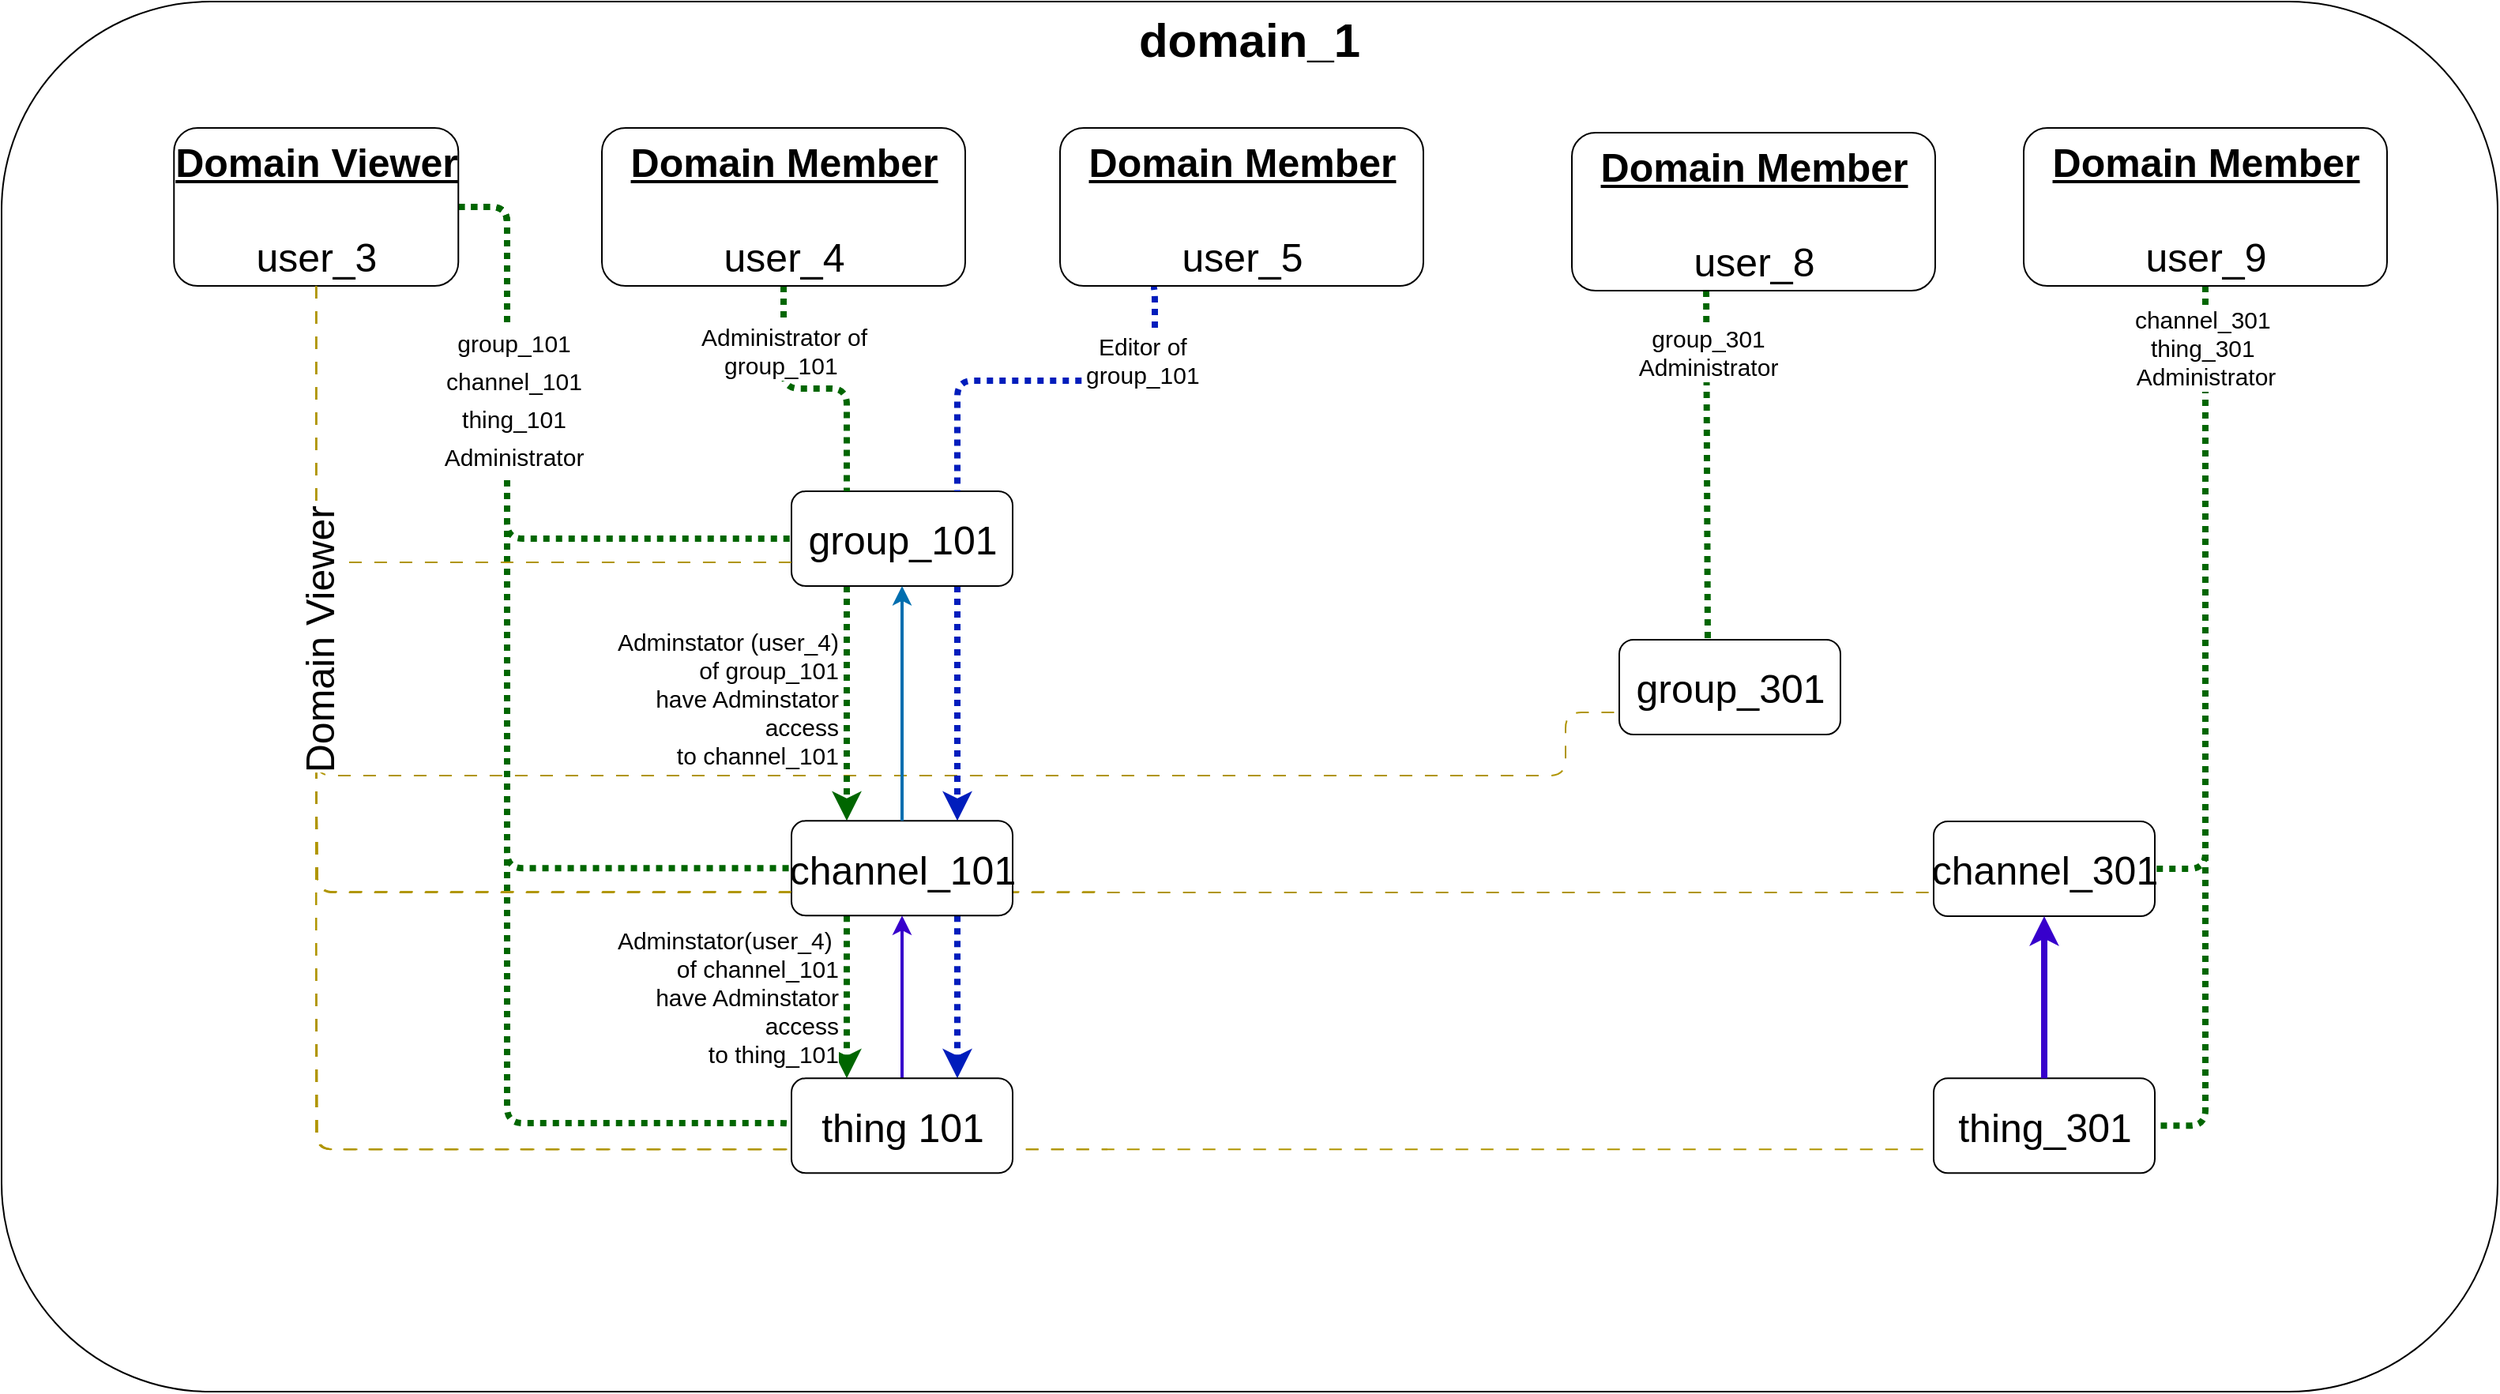 <mxfile>
    <diagram id="6mOy798XpB74Yk2sk_v2" name="Page-1">
        <mxGraphModel dx="2967" dy="2298" grid="1" gridSize="10" guides="1" tooltips="1" connect="1" arrows="1" fold="1" page="1" pageScale="1" pageWidth="850" pageHeight="1100" math="0" shadow="0">
            <root>
                <mxCell id="0"/>
                <mxCell id="1" style="locked=1;" parent="0"/>
                <mxCell id="363" style="edgeStyle=none;html=1;entryX=0.5;entryY=0;entryDx=0;entryDy=0;" parent="1" edge="1">
                    <mxGeometry relative="1" as="geometry">
                        <mxPoint x="616" y="130" as="sourcePoint"/>
                    </mxGeometry>
                </mxCell>
                <mxCell id="374" style="edgeStyle=none;html=1;" parent="1" source="359" target="366" edge="1">
                    <mxGeometry relative="1" as="geometry"/>
                </mxCell>
                <mxCell id="413" style="edgeStyle=none;html=1;entryX=0.75;entryY=1;entryDx=0;entryDy=0;strokeWidth=4;" parent="1" target="365" edge="1">
                    <mxGeometry relative="1" as="geometry">
                        <mxPoint x="192.289" y="478.63" as="sourcePoint"/>
                    </mxGeometry>
                </mxCell>
                <mxCell id="463" style="edgeStyle=none;html=1;exitX=0.25;exitY=1;exitDx=0;exitDy=0;entryX=0.25;entryY=0;entryDx=0;entryDy=0;" parent="1" source="417" target="418" edge="1">
                    <mxGeometry relative="1" as="geometry"/>
                </mxCell>
                <mxCell id="464" style="edgeStyle=none;html=1;exitX=0.75;exitY=1;exitDx=0;exitDy=0;entryX=0.75;entryY=0;entryDx=0;entryDy=0;" parent="1" source="365" target="366" edge="1">
                    <mxGeometry relative="1" as="geometry"/>
                </mxCell>
                <mxCell id="4" value="Domain_1_container" style="locked=1;" parent="0"/>
                <mxCell id="5" value="&lt;font style=&quot;font-size: 30px;&quot;&gt;&lt;b style=&quot;&quot;&gt;domain_1&lt;/b&gt;&lt;/font&gt;" style="rounded=1;whiteSpace=wrap;html=1;verticalAlign=top;fillColor=default;" parent="4" vertex="1">
                    <mxGeometry x="-550" y="-40" width="1580" height="880" as="geometry"/>
                </mxCell>
                <mxCell id="6" value="Domain_1_entities" style="locked=1;" parent="0"/>
                <mxCell id="39" value="Domain_1_Users" style="locked=1;" parent="0"/>
                <mxCell id="370" style="edgeStyle=orthogonalEdgeStyle;html=1;entryX=0;entryY=0.5;entryDx=0;entryDy=0;dashed=1;dashPattern=1 1;strokeColor=#006600;strokeWidth=4;fontSize=20;endArrow=none;endFill=0;" parent="39" source="308" target="365" edge="1">
                    <mxGeometry relative="1" as="geometry">
                        <Array as="points">
                            <mxPoint x="-230" y="90"/>
                            <mxPoint x="-230" y="300"/>
                        </Array>
                    </mxGeometry>
                </mxCell>
                <mxCell id="371" style="edgeStyle=orthogonalEdgeStyle;html=1;entryX=0;entryY=0.5;entryDx=0;entryDy=0;dashed=1;dashPattern=1 1;strokeColor=#006600;strokeWidth=4;fontSize=20;endArrow=none;endFill=0;" parent="39" source="308" target="366" edge="1">
                    <mxGeometry relative="1" as="geometry">
                        <Array as="points">
                            <mxPoint x="-230" y="90"/>
                            <mxPoint x="-230" y="509"/>
                        </Array>
                    </mxGeometry>
                </mxCell>
                <mxCell id="372" style="edgeStyle=orthogonalEdgeStyle;html=1;entryX=0;entryY=0.5;entryDx=0;entryDy=0;dashed=1;dashPattern=1 1;strokeColor=#006600;strokeWidth=4;fontSize=20;endArrow=none;endFill=0;" parent="39" source="308" target="359" edge="1">
                    <mxGeometry relative="1" as="geometry">
                        <Array as="points">
                            <mxPoint x="-230" y="90"/>
                            <mxPoint x="-230" y="670"/>
                            <mxPoint x="-50" y="670"/>
                        </Array>
                    </mxGeometry>
                </mxCell>
                <mxCell id="373" value="&lt;font style=&quot;font-size: 15px;&quot;&gt;group_101&lt;br&gt;channel_101&lt;br&gt;thing_101&lt;br&gt;Administrator&lt;/font&gt;" style="edgeLabel;html=1;align=center;verticalAlign=middle;resizable=0;points=[];fontSize=20;" parent="372" vertex="1" connectable="0">
                    <mxGeometry x="-0.525" y="4" relative="1" as="geometry">
                        <mxPoint y="-37" as="offset"/>
                    </mxGeometry>
                </mxCell>
                <mxCell id="425" style="edgeStyle=orthogonalEdgeStyle;html=1;entryX=0;entryY=0.75;entryDx=0;entryDy=0;dashed=1;dashPattern=8 8;fillColor=#e3c800;strokeColor=#B09500;endArrow=none;endFill=0;" parent="39" source="308" edge="1">
                    <mxGeometry relative="1" as="geometry">
                        <Array as="points">
                            <mxPoint x="-351" y="432"/>
                            <mxPoint x="-350" y="524"/>
                        </Array>
                        <mxPoint x="150" y="523.63" as="targetPoint"/>
                    </mxGeometry>
                </mxCell>
                <mxCell id="426" style="edgeStyle=orthogonalEdgeStyle;html=1;entryX=0;entryY=0.75;entryDx=0;entryDy=0;dashed=1;dashPattern=8 8;fillColor=#e3c800;strokeColor=#B09500;endArrow=none;endFill=0;" parent="39" source="308" edge="1">
                    <mxGeometry relative="1" as="geometry">
                        <Array as="points">
                            <mxPoint x="-351" y="687"/>
                        </Array>
                        <mxPoint x="150" y="686.63" as="targetPoint"/>
                    </mxGeometry>
                </mxCell>
                <mxCell id="444" style="edgeStyle=orthogonalEdgeStyle;html=1;entryX=0;entryY=0.75;entryDx=0;entryDy=0;dashed=1;dashPattern=8 8;strokeColor=#B09500;strokeWidth=1;fontSize=15;endArrow=none;endFill=0;fillColor=#e3c800;" parent="39" source="308" target="417" edge="1">
                    <mxGeometry relative="1" as="geometry">
                        <Array as="points">
                            <mxPoint x="-351" y="450"/>
                            <mxPoint x="440" y="450"/>
                            <mxPoint x="440" y="410"/>
                            <mxPoint x="490" y="410"/>
                            <mxPoint x="490" y="409"/>
                        </Array>
                    </mxGeometry>
                </mxCell>
                <mxCell id="448" style="edgeStyle=orthogonalEdgeStyle;html=1;entryX=0;entryY=0.75;entryDx=0;entryDy=0;dashed=1;dashPattern=8 8;strokeColor=#B09500;strokeWidth=1;fontSize=15;endArrow=none;endFill=0;fillColor=#e3c800;" parent="39" source="308" target="418" edge="1">
                    <mxGeometry relative="1" as="geometry">
                        <Array as="points">
                            <mxPoint x="-351" y="432"/>
                            <mxPoint x="-350" y="432"/>
                            <mxPoint x="-350" y="524"/>
                        </Array>
                    </mxGeometry>
                </mxCell>
                <mxCell id="308" value="&lt;font style=&quot;font-size: 25px;&quot;&gt;&lt;b&gt;&lt;u&gt;Domain Viewer&lt;/u&gt;&lt;/b&gt;&lt;br&gt;&lt;br&gt;user_3&lt;/font&gt;" style="rounded=1;html=1;fontSize=25;verticalAlign=top;" parent="39" vertex="1">
                    <mxGeometry x="-440.87" y="40" width="180" height="100" as="geometry"/>
                </mxCell>
                <mxCell id="380" style="edgeStyle=orthogonalEdgeStyle;html=1;exitX=0.25;exitY=1;exitDx=0;exitDy=0;entryX=0.25;entryY=0;entryDx=0;entryDy=0;dashed=1;dashPattern=1 1;strokeWidth=4;endArrow=classic;endFill=1;fillColor=#fa6800;strokeColor=#006600;" parent="39" source="365" target="366" edge="1">
                    <mxGeometry relative="1" as="geometry"/>
                </mxCell>
                <mxCell id="389" value="Adminstator (user_4)&lt;br&gt;of group_101 &lt;br&gt;have Adminstator &lt;br&gt;access &lt;br&gt;to channel_101" style="edgeLabel;html=1;align=right;verticalAlign=middle;resizable=0;points=[];fontSize=15;" parent="380" vertex="1" connectable="0">
                    <mxGeometry x="-0.135" relative="1" as="geometry">
                        <mxPoint x="-5" y="6" as="offset"/>
                    </mxGeometry>
                </mxCell>
                <mxCell id="465" style="edgeStyle=none;html=1;exitX=0.75;exitY=1;exitDx=0;exitDy=0;entryX=0.75;entryY=0;entryDx=0;entryDy=0;fillColor=#0050ef;strokeColor=#001DBC;dashed=1;dashPattern=1 1;strokeWidth=4;" parent="39" source="365" target="366" edge="1">
                    <mxGeometry relative="1" as="geometry"/>
                </mxCell>
                <mxCell id="365" value="group_101&lt;span style=&quot;color: rgba(0, 0, 0, 0); font-family: monospace; font-size: 0px; text-align: start;&quot;&gt;%3CmxGraphModel%3E%3Croot%3E%3CmxCell%20id%3D%220%22%2F%3E%3CmxCell%20id%3D%221%22%20parent%3D%220%22%2F%3E%3CmxCell%20id%3D%222%22%20value%3D%22Group%202%22%20style%3D%22rounded%3D1%3Bhtml%3D1%3BfontSize%3D25%3B%22%20vertex%3D%221%22%20parent%3D%221%22%3E%3CmxGeometry%20x%3D%22509.996%22%20y%3D%22220%22%20width%3D%2296.424%22%20height%3D%2240%22%20as%3D%22geometry%22%2F%3E%3C%2FmxCell%3E%3C%2Froot%3E%3C%2FmxGraphModel%3&lt;/span&gt;" style="rounded=1;html=1;fontSize=25;" parent="39" vertex="1">
                    <mxGeometry x="-50" y="270" width="140" height="60" as="geometry"/>
                </mxCell>
                <mxCell id="381" style="edgeStyle=orthogonalEdgeStyle;html=1;exitX=0.25;exitY=1;exitDx=0;exitDy=0;entryX=0.25;entryY=0;entryDx=0;entryDy=0;dashed=1;dashPattern=1 1;strokeWidth=4;endArrow=classic;endFill=1;fillColor=#fa6800;strokeColor=#006600;" parent="39" source="366" target="359" edge="1">
                    <mxGeometry relative="1" as="geometry"/>
                </mxCell>
                <mxCell id="391" value="Adminstator(user_4)&amp;nbsp;&lt;br&gt;&lt;div style=&quot;&quot;&gt;of channel_101&lt;/div&gt;have Adminstator &lt;br&gt;access&lt;br&gt;to thing_101" style="edgeLabel;html=1;align=right;verticalAlign=middle;resizable=0;points=[];fontSize=15;" parent="381" vertex="1" connectable="0">
                    <mxGeometry x="-0.186" y="-1" relative="1" as="geometry">
                        <mxPoint x="-4" y="9" as="offset"/>
                    </mxGeometry>
                </mxCell>
                <mxCell id="466" style="edgeStyle=none;html=1;exitX=0.75;exitY=1;exitDx=0;exitDy=0;entryX=0.75;entryY=0;entryDx=0;entryDy=0;dashed=1;dashPattern=1 1;strokeWidth=4;fillColor=#0050ef;strokeColor=#001DBC;" parent="39" source="366" target="359" edge="1">
                    <mxGeometry relative="1" as="geometry"/>
                </mxCell>
                <mxCell id="366" value="channel_101&lt;span style=&quot;color: rgba(0, 0, 0, 0); font-family: monospace; font-size: 0px; text-align: start;&quot;&gt;%3CmxGraphModel%3E%3Croot%3E%3CmxCell%20id%3D%220%22%2F%3E%3CmxCell%20id%3D%221%22%20parent%3D%220%22%2F%3E%3CmxCell%20id%3D%222%22%20value%3D%22Group%202%22%20style%3D%22rounded%3D1%3Bhtml%3D1%3BfontSize%3D25%3B%22%20vertex%3D%221%22%20parent%3D%221%22%3E%3CmxGeometry%20x%3D%22509.996%22%20y%3D%22220%22%20width%3D%2296.424%22%20height%3D%2240%22%20as%3D%22geometry%22%2F%3E%3C%2FmxCell%3E%3C%2Froot%3E%3C%2FmxGraphModel%3&lt;/span&gt;" style="rounded=1;html=1;fontSize=25;" parent="39" vertex="1">
                    <mxGeometry x="-50" y="478.63" width="140" height="60" as="geometry"/>
                </mxCell>
                <mxCell id="379" style="edgeStyle=orthogonalEdgeStyle;html=1;entryX=0.25;entryY=0;entryDx=0;entryDy=0;dashed=1;dashPattern=1 1;strokeWidth=4;endArrow=none;endFill=0;fillColor=#fa6800;strokeColor=#006600;" parent="39" source="378" target="365" edge="1">
                    <mxGeometry relative="1" as="geometry"/>
                </mxCell>
                <mxCell id="388" value="&lt;font style=&quot;font-size: 15px;&quot;&gt;&lt;font style=&quot;font-size: 15px;&quot;&gt;&amp;nbsp;Administrator of&amp;nbsp;&lt;br&gt;&lt;/font&gt;group_101&amp;nbsp;&lt;/font&gt;" style="edgeLabel;html=1;align=center;verticalAlign=middle;resizable=0;points=[];" parent="379" vertex="1" connectable="0">
                    <mxGeometry x="0.417" y="1" relative="1" as="geometry">
                        <mxPoint x="-41" y="-40" as="offset"/>
                    </mxGeometry>
                </mxCell>
                <mxCell id="378" value="&lt;font style=&quot;font-size: 25px;&quot;&gt;&lt;b&gt;&lt;u&gt;Domain Member&lt;/u&gt;&lt;/b&gt;&lt;br&gt;&lt;br&gt;user_4&lt;/font&gt;" style="rounded=1;html=1;fontSize=25;verticalAlign=top;" parent="39" vertex="1">
                    <mxGeometry x="-170" y="40" width="230" height="100" as="geometry"/>
                </mxCell>
                <mxCell id="401" style="edgeStyle=orthogonalEdgeStyle;html=1;dashed=1;dashPattern=1 1;strokeWidth=4;endArrow=none;endFill=0;fillColor=#0050ef;strokeColor=#001DBC;exitX=0.25;exitY=1;exitDx=0;exitDy=0;entryX=0.75;entryY=0;entryDx=0;entryDy=0;" parent="39" source="400" target="365" edge="1">
                    <mxGeometry relative="1" as="geometry">
                        <Array as="points">
                            <mxPoint x="180" y="140"/>
                            <mxPoint x="180" y="200"/>
                            <mxPoint x="55" y="200"/>
                        </Array>
                    </mxGeometry>
                </mxCell>
                <mxCell id="405" value="&lt;font style=&quot;font-size: 15px;&quot;&gt;Editor of&amp;nbsp;&lt;br&gt;&lt;/font&gt;&lt;span style=&quot;font-size: 15px;&quot;&gt;group_101&amp;nbsp;&lt;/span&gt;" style="edgeLabel;html=1;align=center;verticalAlign=middle;resizable=0;points=[];" parent="401" vertex="1" connectable="0">
                    <mxGeometry x="-0.617" y="-6" relative="1" as="geometry">
                        <mxPoint as="offset"/>
                    </mxGeometry>
                </mxCell>
                <mxCell id="400" value="&lt;font style=&quot;font-size: 25px;&quot;&gt;&lt;b&gt;&lt;u&gt;Domain Member&lt;/u&gt;&lt;/b&gt;&lt;br&gt;&lt;br&gt;user_5&lt;br&gt;&lt;/font&gt;" style="rounded=1;html=1;fontSize=25;verticalAlign=top;" parent="39" vertex="1">
                    <mxGeometry x="120" y="40" width="230" height="100" as="geometry"/>
                </mxCell>
                <mxCell id="438" style="edgeStyle=orthogonalEdgeStyle;html=1;entryX=1;entryY=0.5;entryDx=0;entryDy=0;dashed=1;dashPattern=1 1;strokeColor=#006600;strokeWidth=4;endArrow=none;endFill=0;" parent="39" source="416" target="418" edge="1">
                    <mxGeometry relative="1" as="geometry">
                        <Array as="points">
                            <mxPoint x="845" y="509"/>
                        </Array>
                    </mxGeometry>
                </mxCell>
                <mxCell id="439" style="edgeStyle=orthogonalEdgeStyle;html=1;entryX=1;entryY=0.5;entryDx=0;entryDy=0;dashed=1;dashPattern=1 1;strokeColor=#006600;strokeWidth=4;endArrow=none;endFill=0;" parent="39" source="416" target="419" edge="1">
                    <mxGeometry relative="1" as="geometry">
                        <Array as="points">
                            <mxPoint x="845" y="672"/>
                        </Array>
                    </mxGeometry>
                </mxCell>
                <mxCell id="441" value="channel_301&amp;nbsp;&lt;br&gt;thing_301&amp;nbsp;&lt;br&gt;Administrator" style="edgeLabel;html=1;align=center;verticalAlign=middle;resizable=0;points=[];fontSize=15;" parent="439" vertex="1" connectable="0">
                    <mxGeometry x="-0.532" y="-2" relative="1" as="geometry">
                        <mxPoint x="2" y="-93" as="offset"/>
                    </mxGeometry>
                </mxCell>
                <mxCell id="416" value="&lt;font style=&quot;font-size: 25px;&quot;&gt;&lt;b&gt;&lt;u&gt;Domain Member&lt;/u&gt;&lt;/b&gt;&lt;br&gt;&lt;br&gt;user_9&lt;/font&gt;" style="rounded=1;html=1;fontSize=25;verticalAlign=top;" parent="39" vertex="1">
                    <mxGeometry x="730" y="40" width="230" height="100" as="geometry"/>
                </mxCell>
                <mxCell id="437" style="edgeStyle=orthogonalEdgeStyle;html=1;dashed=1;dashPattern=1 1;strokeColor=#006600;strokeWidth=4;endArrow=none;endFill=0;" parent="39" edge="1">
                    <mxGeometry relative="1" as="geometry">
                        <mxPoint x="529.029" y="143" as="sourcePoint"/>
                        <mxPoint x="530" y="364" as="targetPoint"/>
                        <Array as="points">
                            <mxPoint x="530" y="143"/>
                        </Array>
                    </mxGeometry>
                </mxCell>
                <mxCell id="440" value="&lt;font style=&quot;font-size: 15px;&quot;&gt;group_301 &lt;br&gt;Administrator&lt;/font&gt;" style="edgeLabel;html=1;align=center;verticalAlign=middle;resizable=0;points=[];" parent="437" vertex="1" connectable="0">
                    <mxGeometry x="-0.259" relative="1" as="geometry">
                        <mxPoint y="-42" as="offset"/>
                    </mxGeometry>
                </mxCell>
                <mxCell id="415" value="&lt;font style=&quot;font-size: 25px;&quot;&gt;&lt;b&gt;&lt;u&gt;Domain Member&lt;/u&gt;&lt;/b&gt;&lt;br&gt;&lt;br&gt;user_8&lt;/font&gt;" style="rounded=1;html=1;fontSize=25;verticalAlign=top;" parent="39" vertex="1">
                    <mxGeometry x="444" y="43" width="230" height="100" as="geometry"/>
                </mxCell>
                <mxCell id="443" style="edgeStyle=orthogonalEdgeStyle;html=1;entryX=0;entryY=0.75;entryDx=0;entryDy=0;dashed=1;dashPattern=8 8;strokeColor=#B09500;strokeWidth=1;fontSize=15;endArrow=none;endFill=0;fillColor=#e3c800;" parent="39" source="308" target="419" edge="1">
                    <mxGeometry relative="1" as="geometry">
                        <Array as="points">
                            <mxPoint x="-351" y="687"/>
                        </Array>
                    </mxGeometry>
                </mxCell>
                <mxCell id="76" value="Legends" style="locked=1;" parent="0"/>
                <mxCell id="396" style="edgeStyle=orthogonalEdgeStyle;html=1;entryX=0;entryY=0.75;entryDx=0;entryDy=0;strokeColor=#B09500;dashed=1;dashPattern=8 8;endArrow=none;endFill=0;" parent="76" source="308" target="365" edge="1">
                    <mxGeometry relative="1" as="geometry">
                        <Array as="points">
                            <mxPoint x="-351" y="315"/>
                        </Array>
                    </mxGeometry>
                </mxCell>
                <mxCell id="397" style="edgeStyle=orthogonalEdgeStyle;html=1;entryX=0;entryY=0.75;entryDx=0;entryDy=0;strokeColor=#B09500;dashed=1;dashPattern=8 8;endArrow=none;endFill=0;" parent="76" source="308" target="366" edge="1">
                    <mxGeometry relative="1" as="geometry">
                        <Array as="points">
                            <mxPoint x="-351" y="432"/>
                            <mxPoint x="-350" y="524"/>
                        </Array>
                    </mxGeometry>
                </mxCell>
                <mxCell id="398" style="edgeStyle=orthogonalEdgeStyle;html=1;entryX=0;entryY=0.75;entryDx=0;entryDy=0;strokeColor=#B09500;dashed=1;dashPattern=8 8;endArrow=none;endFill=0;" parent="76" source="308" target="359" edge="1">
                    <mxGeometry relative="1" as="geometry">
                        <Array as="points">
                            <mxPoint x="-351" y="542"/>
                            <mxPoint x="-350" y="542"/>
                            <mxPoint x="-350" y="687"/>
                        </Array>
                    </mxGeometry>
                </mxCell>
                <mxCell id="399" value="&lt;span style=&quot;font-size: 25px;&quot;&gt;Domain Viewer&lt;/span&gt;" style="edgeLabel;html=1;align=center;verticalAlign=middle;resizable=0;points=[];rotation=-90;" parent="398" vertex="1" connectable="0">
                    <mxGeometry x="-0.471" y="1" relative="1" as="geometry">
                        <mxPoint as="offset"/>
                    </mxGeometry>
                </mxCell>
                <mxCell id="91" value="user_entities" style="locked=1;" parent="0"/>
                <mxCell id="376" style="edgeStyle=none;html=1;strokeColor=#3700CC;strokeWidth=2;" parent="91" source="359" target="366" edge="1">
                    <mxGeometry relative="1" as="geometry"/>
                </mxCell>
                <mxCell id="359" value="thing 101&lt;span style=&quot;color: rgba(0, 0, 0, 0); font-family: monospace; font-size: 0px; text-align: start;&quot;&gt;%3CmxGraphModel%3E%3Croot%3E%3CmxCell%20id%3D%220%22%2F%3E%3CmxCell%20id%3D%221%22%20parent%3D%220%22%2F%3E%3CmxCell%20id%3D%222%22%20value%3D%22Group%202%22%20style%3D%22rounded%3D1%3Bhtml%3D1%3BfontSize%3D25%3B%22%20vertex%3D%221%22%20parent%3D%221%22%3E%3CmxGeometry%20x%3D%22509.996%22%20y%3D%22220%22%20width%3D%2296.424%22%20height%3D%2240%22%20as%3D%22geometry%22%2F%3E%3C%2FmxCell%3E%3C%2Froot%3E%3C%2FmxGraphModel%3&lt;/span&gt;" style="rounded=1;html=1;fontSize=25;" parent="91" vertex="1">
                    <mxGeometry x="-50" y="641.63" width="140" height="60" as="geometry"/>
                </mxCell>
                <mxCell id="377" style="edgeStyle=none;html=1;strokeColor=#006EAF;strokeWidth=2;" parent="91" source="366" target="365" edge="1">
                    <mxGeometry relative="1" as="geometry"/>
                </mxCell>
                <mxCell id="417" value="group_301&lt;span style=&quot;color: rgba(0, 0, 0, 0); font-family: monospace; font-size: 0px; text-align: start;&quot;&gt;%3CmxGraphModel%3E%3Croot%3E%3CmxCell%20id%3D%220%22%2F%3E%3CmxCell%20id%3D%221%22%20parent%3D%220%22%2F%3E%3CmxCell%20id%3D%222%22%20value%3D%22Group%202%22%20style%3D%22rounded%3D1%3Bhtml%3D1%3BfontSize%3D25%3B%22%20vertex%3D%221%22%20parent%3D%221%22%3E%3CmxGeometry%20x%3D%22509.996%22%20y%3D%22220%22%20width%3D%2296.424%22%20height%3D%2240%22%20as%3D%22geometry%22%2F%3E%3C%2FmxCell%3E%3C%2Froot%3E%3C%2FmxGraphModel%3&lt;/span&gt;" style="rounded=1;html=1;fontSize=25;" parent="91" vertex="1">
                    <mxGeometry x="474" y="364" width="140" height="60" as="geometry"/>
                </mxCell>
                <mxCell id="418" value="channel_301&lt;span style=&quot;color: rgba(0, 0, 0, 0); font-family: monospace; font-size: 0px; text-align: start;&quot;&gt;%3CmxGraphModel%3E%3Croot%3E%3CmxCell%20id%3D%220%22%2F%3E%3CmxCell%20id%3D%221%22%20parent%3D%220%22%2F%3E%3CmxCell%20id%3D%222%22%20value%3D%22Group%202%22%20style%3D%22rounded%3D1%3Bhtml%3D1%3BfontSize%3D25%3B%22%20vertex%3D%221%22%20parent%3D%221%22%3E%3CmxGeometry%20x%3D%22509.996%22%20y%3D%22220%22%20width%3D%2296.424%22%20height%3D%2240%22%20as%3D%22geometry%22%2F%3E%3C%2FmxCell%3E%3C%2Froot%3E%3C%2FmxGraphModel%3&lt;/span&gt;" style="rounded=1;html=1;fontSize=25;" parent="91" vertex="1">
                    <mxGeometry x="673" y="479" width="140" height="60" as="geometry"/>
                </mxCell>
                <mxCell id="419" value="thing_301&lt;span style=&quot;color: rgba(0, 0, 0, 0); font-family: monospace; font-size: 0px; text-align: start;&quot;&gt;%3CmxGraphModel%3E%3Croot%3E%3CmxCell%20id%3D%220%22%2F%3E%3CmxCell%20id%3D%221%22%20parent%3D%220%22%2F%3E%3CmxCell%20id%3D%222%22%20value%3D%22Group%202%22%20style%3D%22rounded%3D1%3Bhtml%3D1%3BfontSize%3D25%3B%22%20vertex%3D%221%22%20parent%3D%221%22%3E%3CmxGeometry%20x%3D%22509.996%22%20y%3D%22220%22%20width%3D%2296.424%22%20height%3D%2240%22%20as%3D%22geometry%22%2F%3E%3C%2FmxCell%3E%3C%2Froot%3E%3C%2FmxGraphModel%3&lt;/span&gt;" style="rounded=1;html=1;fontSize=25;" parent="91" vertex="1">
                    <mxGeometry x="673" y="641.63" width="140" height="60" as="geometry"/>
                </mxCell>
                <mxCell id="423" style="edgeStyle=orthogonalEdgeStyle;html=1;fillColor=#6a00ff;strokeColor=#3700CC;strokeWidth=4;" parent="91" source="419" target="418" edge="1">
                    <mxGeometry relative="1" as="geometry"/>
                </mxCell>
            </root>
        </mxGraphModel>
    </diagram>
</mxfile>